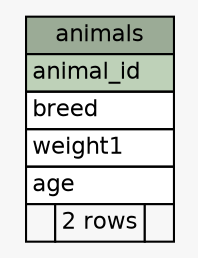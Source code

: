 // dot 2.38.0 on Windows 8.1 6.3
// SchemaSpy rev 590
digraph "animals" {
  graph [
    rankdir="RL"
    bgcolor="#f7f7f7"
    nodesep="0.18"
    ranksep="0.46"
    fontname="Helvetica"
    fontsize="11"
  ];
  node [
    fontname="Helvetica"
    fontsize="11"
    shape="plaintext"
  ];
  edge [
    arrowsize="0.8"
  ];
  "animals" [
    label=<
    <TABLE BORDER="0" CELLBORDER="1" CELLSPACING="0" BGCOLOR="#ffffff">
      <TR><TD COLSPAN="3" BGCOLOR="#9bab96" ALIGN="CENTER">animals</TD></TR>
      <TR><TD PORT="animal_id" COLSPAN="3" BGCOLOR="#bed1b8" ALIGN="LEFT">animal_id</TD></TR>
      <TR><TD PORT="breed" COLSPAN="3" ALIGN="LEFT">breed</TD></TR>
      <TR><TD PORT="weight1" COLSPAN="3" ALIGN="LEFT">weight1</TD></TR>
      <TR><TD PORT="age" COLSPAN="3" ALIGN="LEFT">age</TD></TR>
      <TR><TD ALIGN="LEFT" BGCOLOR="#f7f7f7">  </TD><TD ALIGN="RIGHT" BGCOLOR="#f7f7f7">2 rows</TD><TD ALIGN="RIGHT" BGCOLOR="#f7f7f7">  </TD></TR>
    </TABLE>>
    URL="tables/animals.html"
    tooltip="animals"
  ];
}
